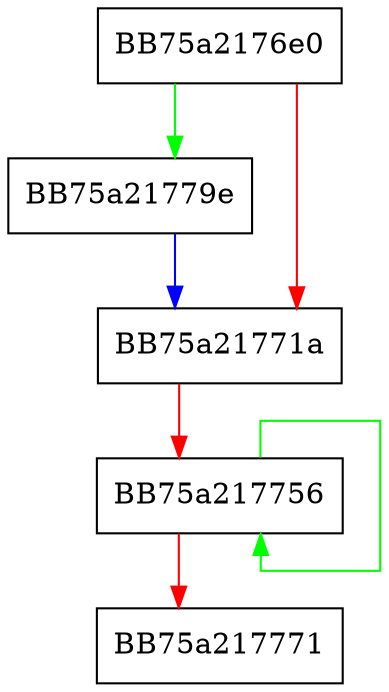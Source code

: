 digraph SymCryptSha1Result {
  node [shape="box"];
  graph [splines=ortho];
  BB75a2176e0 -> BB75a21779e [color="green"];
  BB75a2176e0 -> BB75a21771a [color="red"];
  BB75a21771a -> BB75a217756 [color="red"];
  BB75a217756 -> BB75a217756 [color="green"];
  BB75a217756 -> BB75a217771 [color="red"];
  BB75a21779e -> BB75a21771a [color="blue"];
}